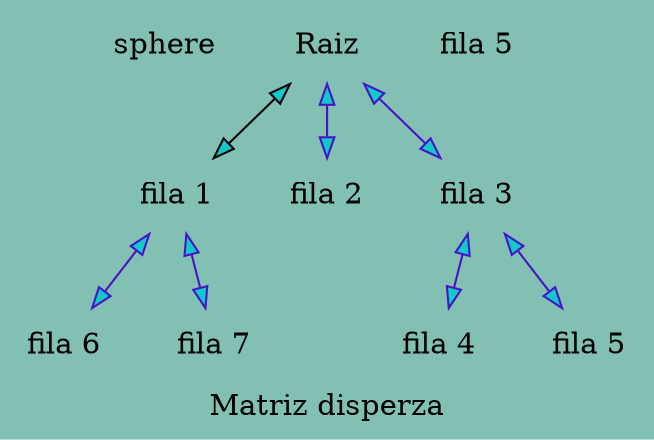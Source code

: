 digraph L {
    node[shape = doublecircle fillcolor = "#c8131300" style = filled]
    
    label = "Matriz disperza" // Pie de grafo
    bgcolor = "#07836a80" // background
        node [shape=none, image="./images/esfera.png"];
    a [label="sphere"];
    subgraph name {
        raiz[label = "Raiz"]
        edge[dir = "both" fillcolor = "#13c8c8"]
        // Crear cabezeras de las filas
        fila1[label = "fila 1" group = 1]; 
        fila2[label = "fila 2" group = 1]; 
        fila3[label = "fila 3" group = 1]; 
        fila4[label = "fila 4" group = 1]; 
        fila5[label = "fila 5" group = 1];
        fila6[label = "fila 6" group = 1]; 
        fila7[label = "fila 7" group = 1];
        fila8[label = "fila 5" group = 1];

        // Enlazamos los nodos 'FILA'
        raiz -> fila1
        edge[dir = "both" color = "#4613c8"]
        raiz -> fila2
        raiz -> fila3
        fila3 -> fila4
        fila3 -> fila5
        fila1 -> fila6
        fila1 -> fila7 

        // Hacemos las columnas
        // columna1[label = "columna 2", group = 2, fillcolor = yellow]
        //columna2[label = "columna 2", group = 3]
        //columna3[label = "columna 3", group = 4]
        //columna4[label = "columna 4", group = 5]

        
    }
} 